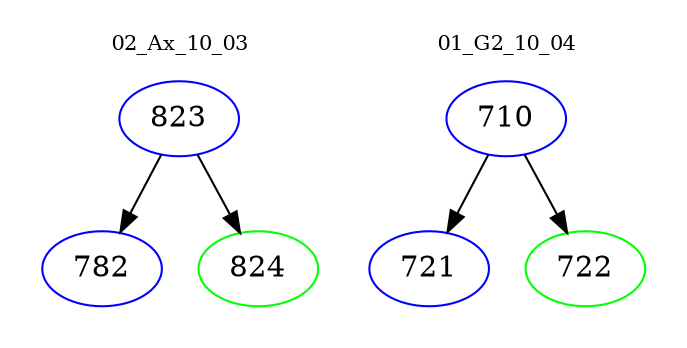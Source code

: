 digraph{
subgraph cluster_0 {
color = white
label = "02_Ax_10_03";
fontsize=10;
T0_823 [label="823", color="blue"]
T0_823 -> T0_782 [color="black"]
T0_782 [label="782", color="blue"]
T0_823 -> T0_824 [color="black"]
T0_824 [label="824", color="green"]
}
subgraph cluster_1 {
color = white
label = "01_G2_10_04";
fontsize=10;
T1_710 [label="710", color="blue"]
T1_710 -> T1_721 [color="black"]
T1_721 [label="721", color="blue"]
T1_710 -> T1_722 [color="black"]
T1_722 [label="722", color="green"]
}
}
